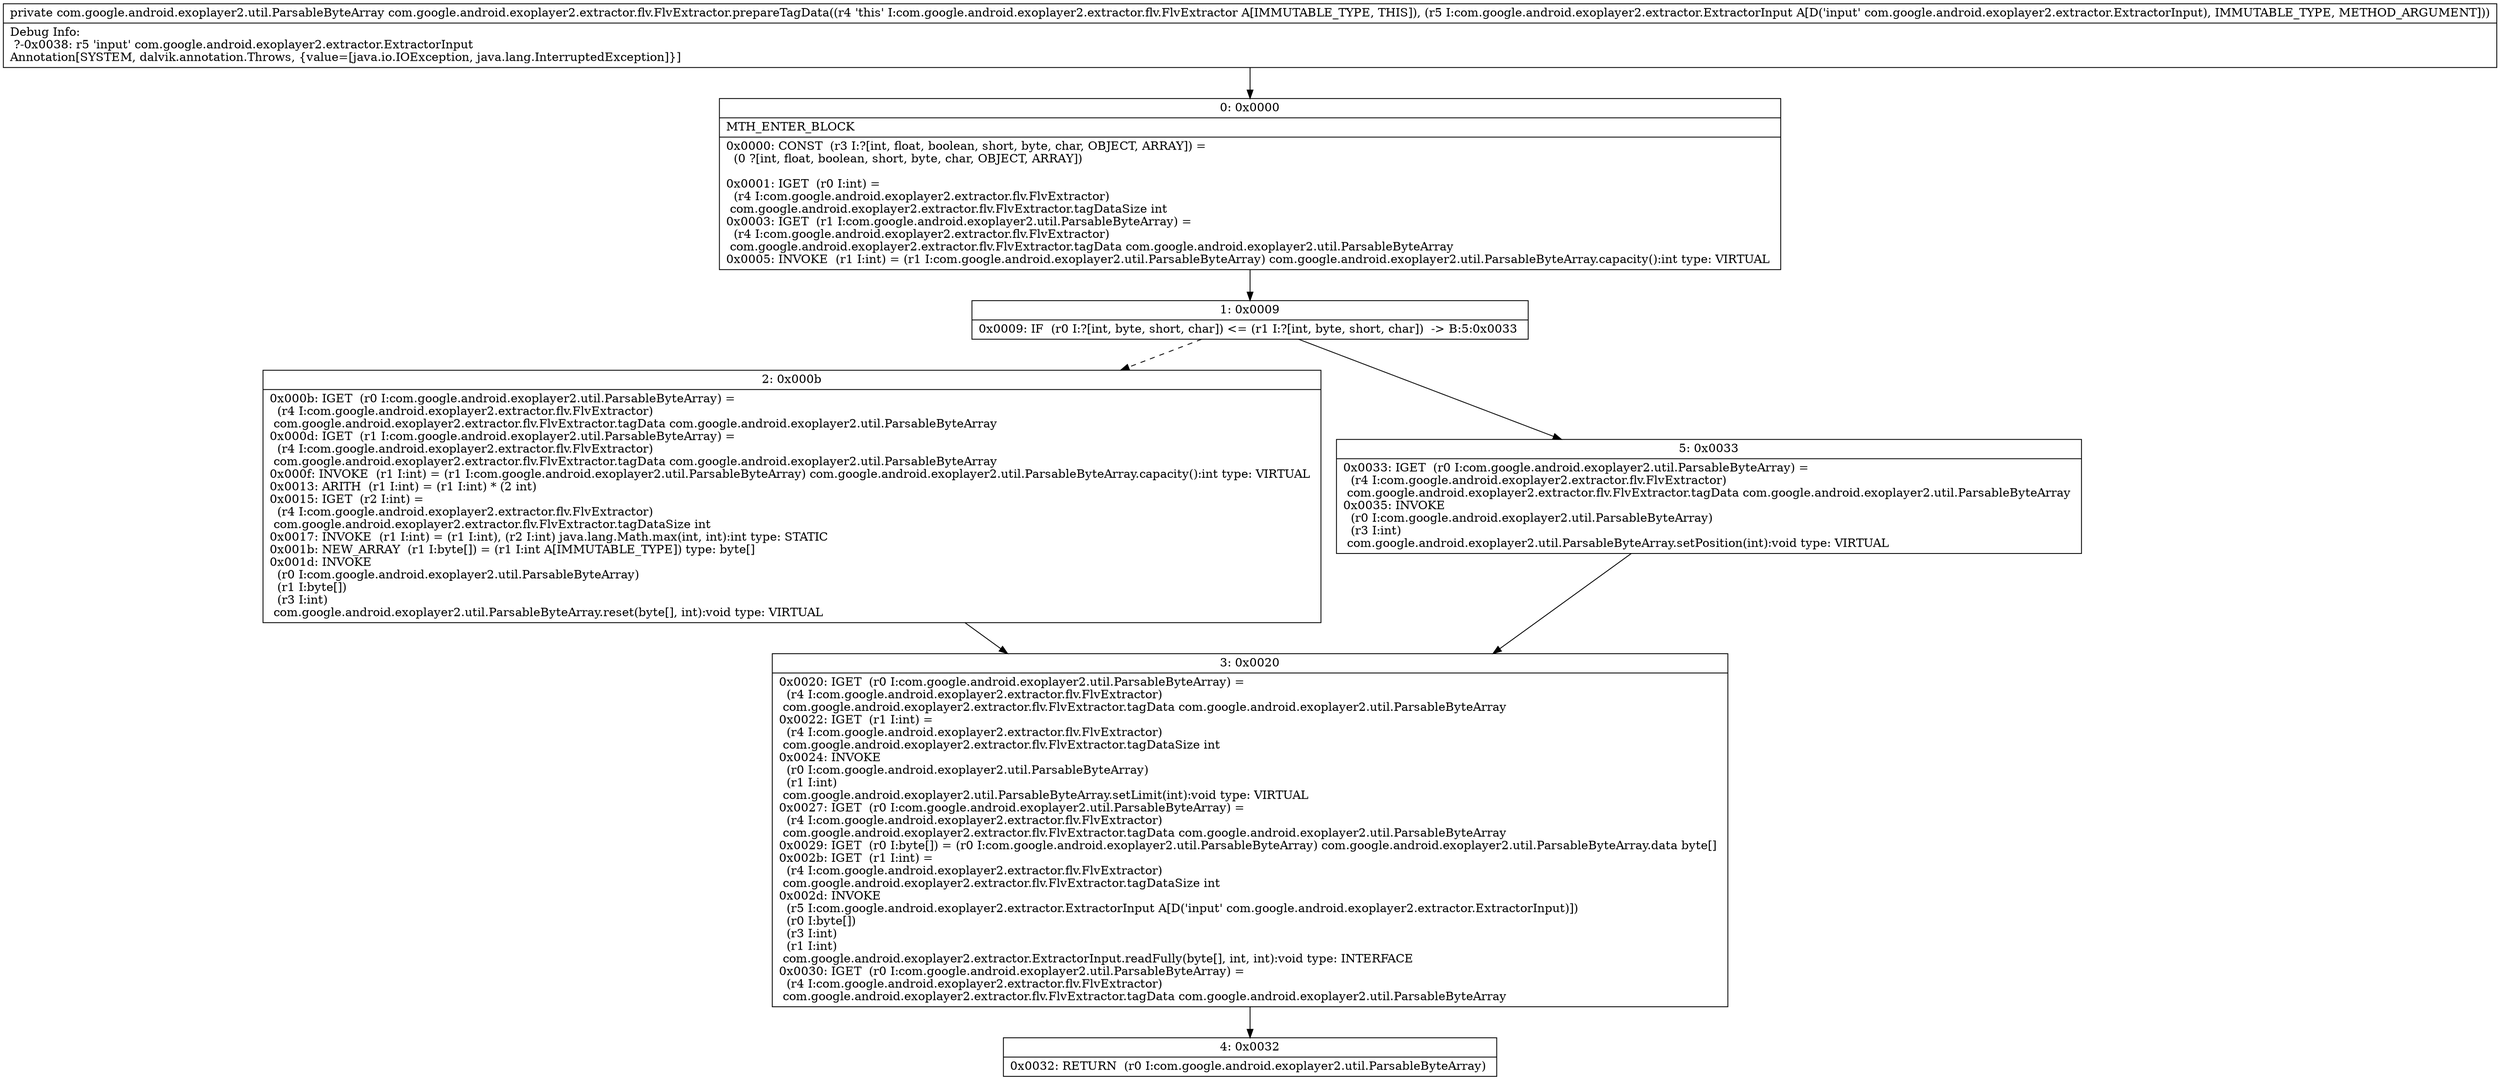 digraph "CFG forcom.google.android.exoplayer2.extractor.flv.FlvExtractor.prepareTagData(Lcom\/google\/android\/exoplayer2\/extractor\/ExtractorInput;)Lcom\/google\/android\/exoplayer2\/util\/ParsableByteArray;" {
Node_0 [shape=record,label="{0\:\ 0x0000|MTH_ENTER_BLOCK\l|0x0000: CONST  (r3 I:?[int, float, boolean, short, byte, char, OBJECT, ARRAY]) = \l  (0 ?[int, float, boolean, short, byte, char, OBJECT, ARRAY])\l \l0x0001: IGET  (r0 I:int) = \l  (r4 I:com.google.android.exoplayer2.extractor.flv.FlvExtractor)\l com.google.android.exoplayer2.extractor.flv.FlvExtractor.tagDataSize int \l0x0003: IGET  (r1 I:com.google.android.exoplayer2.util.ParsableByteArray) = \l  (r4 I:com.google.android.exoplayer2.extractor.flv.FlvExtractor)\l com.google.android.exoplayer2.extractor.flv.FlvExtractor.tagData com.google.android.exoplayer2.util.ParsableByteArray \l0x0005: INVOKE  (r1 I:int) = (r1 I:com.google.android.exoplayer2.util.ParsableByteArray) com.google.android.exoplayer2.util.ParsableByteArray.capacity():int type: VIRTUAL \l}"];
Node_1 [shape=record,label="{1\:\ 0x0009|0x0009: IF  (r0 I:?[int, byte, short, char]) \<= (r1 I:?[int, byte, short, char])  \-\> B:5:0x0033 \l}"];
Node_2 [shape=record,label="{2\:\ 0x000b|0x000b: IGET  (r0 I:com.google.android.exoplayer2.util.ParsableByteArray) = \l  (r4 I:com.google.android.exoplayer2.extractor.flv.FlvExtractor)\l com.google.android.exoplayer2.extractor.flv.FlvExtractor.tagData com.google.android.exoplayer2.util.ParsableByteArray \l0x000d: IGET  (r1 I:com.google.android.exoplayer2.util.ParsableByteArray) = \l  (r4 I:com.google.android.exoplayer2.extractor.flv.FlvExtractor)\l com.google.android.exoplayer2.extractor.flv.FlvExtractor.tagData com.google.android.exoplayer2.util.ParsableByteArray \l0x000f: INVOKE  (r1 I:int) = (r1 I:com.google.android.exoplayer2.util.ParsableByteArray) com.google.android.exoplayer2.util.ParsableByteArray.capacity():int type: VIRTUAL \l0x0013: ARITH  (r1 I:int) = (r1 I:int) * (2 int) \l0x0015: IGET  (r2 I:int) = \l  (r4 I:com.google.android.exoplayer2.extractor.flv.FlvExtractor)\l com.google.android.exoplayer2.extractor.flv.FlvExtractor.tagDataSize int \l0x0017: INVOKE  (r1 I:int) = (r1 I:int), (r2 I:int) java.lang.Math.max(int, int):int type: STATIC \l0x001b: NEW_ARRAY  (r1 I:byte[]) = (r1 I:int A[IMMUTABLE_TYPE]) type: byte[] \l0x001d: INVOKE  \l  (r0 I:com.google.android.exoplayer2.util.ParsableByteArray)\l  (r1 I:byte[])\l  (r3 I:int)\l com.google.android.exoplayer2.util.ParsableByteArray.reset(byte[], int):void type: VIRTUAL \l}"];
Node_3 [shape=record,label="{3\:\ 0x0020|0x0020: IGET  (r0 I:com.google.android.exoplayer2.util.ParsableByteArray) = \l  (r4 I:com.google.android.exoplayer2.extractor.flv.FlvExtractor)\l com.google.android.exoplayer2.extractor.flv.FlvExtractor.tagData com.google.android.exoplayer2.util.ParsableByteArray \l0x0022: IGET  (r1 I:int) = \l  (r4 I:com.google.android.exoplayer2.extractor.flv.FlvExtractor)\l com.google.android.exoplayer2.extractor.flv.FlvExtractor.tagDataSize int \l0x0024: INVOKE  \l  (r0 I:com.google.android.exoplayer2.util.ParsableByteArray)\l  (r1 I:int)\l com.google.android.exoplayer2.util.ParsableByteArray.setLimit(int):void type: VIRTUAL \l0x0027: IGET  (r0 I:com.google.android.exoplayer2.util.ParsableByteArray) = \l  (r4 I:com.google.android.exoplayer2.extractor.flv.FlvExtractor)\l com.google.android.exoplayer2.extractor.flv.FlvExtractor.tagData com.google.android.exoplayer2.util.ParsableByteArray \l0x0029: IGET  (r0 I:byte[]) = (r0 I:com.google.android.exoplayer2.util.ParsableByteArray) com.google.android.exoplayer2.util.ParsableByteArray.data byte[] \l0x002b: IGET  (r1 I:int) = \l  (r4 I:com.google.android.exoplayer2.extractor.flv.FlvExtractor)\l com.google.android.exoplayer2.extractor.flv.FlvExtractor.tagDataSize int \l0x002d: INVOKE  \l  (r5 I:com.google.android.exoplayer2.extractor.ExtractorInput A[D('input' com.google.android.exoplayer2.extractor.ExtractorInput)])\l  (r0 I:byte[])\l  (r3 I:int)\l  (r1 I:int)\l com.google.android.exoplayer2.extractor.ExtractorInput.readFully(byte[], int, int):void type: INTERFACE \l0x0030: IGET  (r0 I:com.google.android.exoplayer2.util.ParsableByteArray) = \l  (r4 I:com.google.android.exoplayer2.extractor.flv.FlvExtractor)\l com.google.android.exoplayer2.extractor.flv.FlvExtractor.tagData com.google.android.exoplayer2.util.ParsableByteArray \l}"];
Node_4 [shape=record,label="{4\:\ 0x0032|0x0032: RETURN  (r0 I:com.google.android.exoplayer2.util.ParsableByteArray) \l}"];
Node_5 [shape=record,label="{5\:\ 0x0033|0x0033: IGET  (r0 I:com.google.android.exoplayer2.util.ParsableByteArray) = \l  (r4 I:com.google.android.exoplayer2.extractor.flv.FlvExtractor)\l com.google.android.exoplayer2.extractor.flv.FlvExtractor.tagData com.google.android.exoplayer2.util.ParsableByteArray \l0x0035: INVOKE  \l  (r0 I:com.google.android.exoplayer2.util.ParsableByteArray)\l  (r3 I:int)\l com.google.android.exoplayer2.util.ParsableByteArray.setPosition(int):void type: VIRTUAL \l}"];
MethodNode[shape=record,label="{private com.google.android.exoplayer2.util.ParsableByteArray com.google.android.exoplayer2.extractor.flv.FlvExtractor.prepareTagData((r4 'this' I:com.google.android.exoplayer2.extractor.flv.FlvExtractor A[IMMUTABLE_TYPE, THIS]), (r5 I:com.google.android.exoplayer2.extractor.ExtractorInput A[D('input' com.google.android.exoplayer2.extractor.ExtractorInput), IMMUTABLE_TYPE, METHOD_ARGUMENT]))  | Debug Info:\l  ?\-0x0038: r5 'input' com.google.android.exoplayer2.extractor.ExtractorInput\lAnnotation[SYSTEM, dalvik.annotation.Throws, \{value=[java.io.IOException, java.lang.InterruptedException]\}]\l}"];
MethodNode -> Node_0;
Node_0 -> Node_1;
Node_1 -> Node_2[style=dashed];
Node_1 -> Node_5;
Node_2 -> Node_3;
Node_3 -> Node_4;
Node_5 -> Node_3;
}

